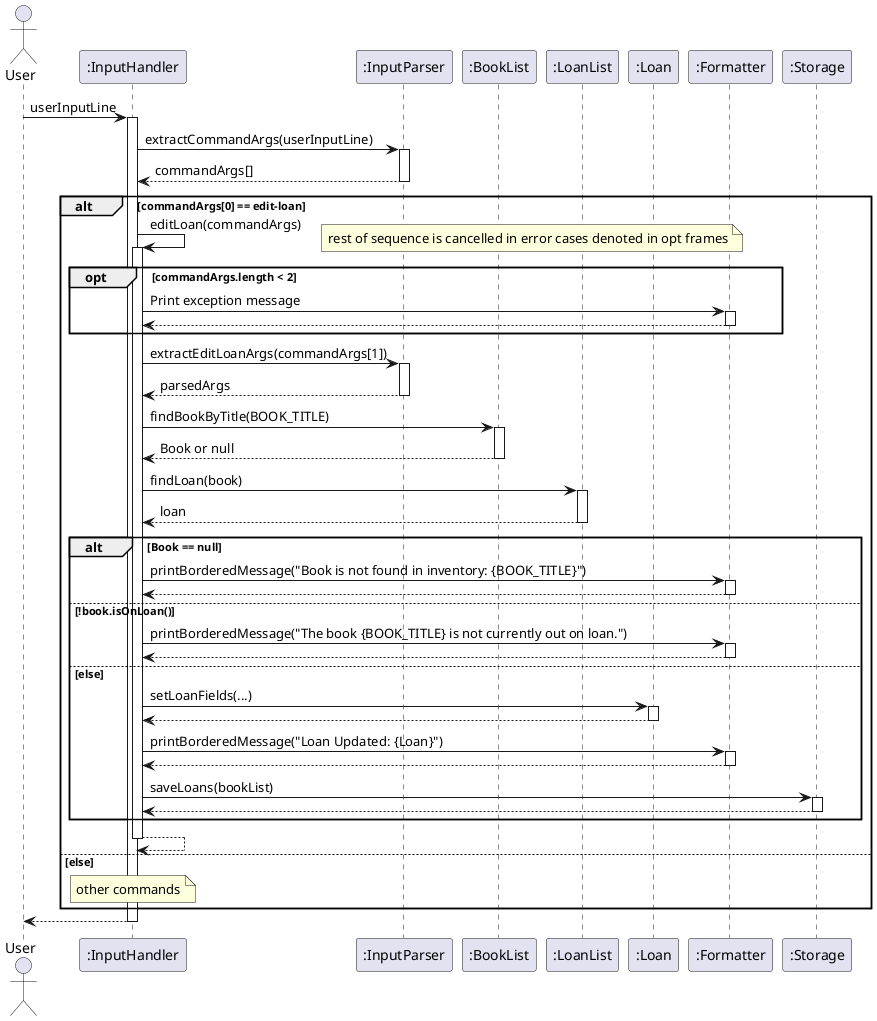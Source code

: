 @startuml
actor User
participant InputHandler as ":InputHandler"
participant InputParser as ":InputParser"
participant BookList as ":BookList"
participant LoanList as ":LoanList"
participant Loan as ":Loan"
participant Formatter as ":Formatter"
participant Storage as ":Storage"

User -> InputHandler: userInputLine
activate InputHandler

InputHandler -> InputParser: extractCommandArgs(userInputLine)
activate InputParser

InputParser --> InputHandler: commandArgs[]
deactivate InputParser

alt commandArgs[0] == edit-loan
    InputHandler -> InputHandler : editLoan(commandArgs)
    activate InputHandler

    opt commandArgs.length < 2
        note right
        rest of sequence is cancelled in error cases denoted in opt frames
        end note
        InputHandler -> Formatter: Print exception message
        activate Formatter
        Formatter --> InputHandler
        deactivate Formatter
    end

    InputHandler -> InputParser: extractEditLoanArgs(commandArgs[1])
    activate InputParser

    InputParser --> InputHandler: parsedArgs
    deactivate InputParser

    InputHandler -> BookList: findBookByTitle(BOOK_TITLE)
    activate BookList

    BookList --> InputHandler: Book or null
    deactivate BookList

    InputHandler -> LoanList: findLoan(book)
    activate LoanList

    LoanList --> InputHandler: loan
    deactivate LoanList

        alt Book == null
            InputHandler -> Formatter: printBorderedMessage("Book is not found in inventory: {BOOK_TITLE}")
            activate Formatter
            Formatter --> InputHandler
            deactivate Formatter
        
        else !book.isOnLoan()
            InputHandler -> Formatter: printBorderedMessage("The book {BOOK_TITLE} is not currently out on loan.")
            activate Formatter
            Formatter --> InputHandler
            deactivate Formatter
        
        else else
            InputHandler -> Loan : setLoanFields(...)
            activate Loan
            Loan --> InputHandler
            deactivate Loan       

            InputHandler -> Formatter: printBorderedMessage("Loan Updated: {Loan}")
            activate Formatter
            Formatter --> InputHandler
            deactivate Formatter

            InputHandler -> Storage: saveLoans(bookList)
            activate Storage
            Storage --> InputHandler
            deactivate Storage

        end


InputHandler --> InputHandler
deactivate InputHandler

else else
    note over InputHandler : other commands
end


InputHandler --> User
deactivate InputHandler
@enduml